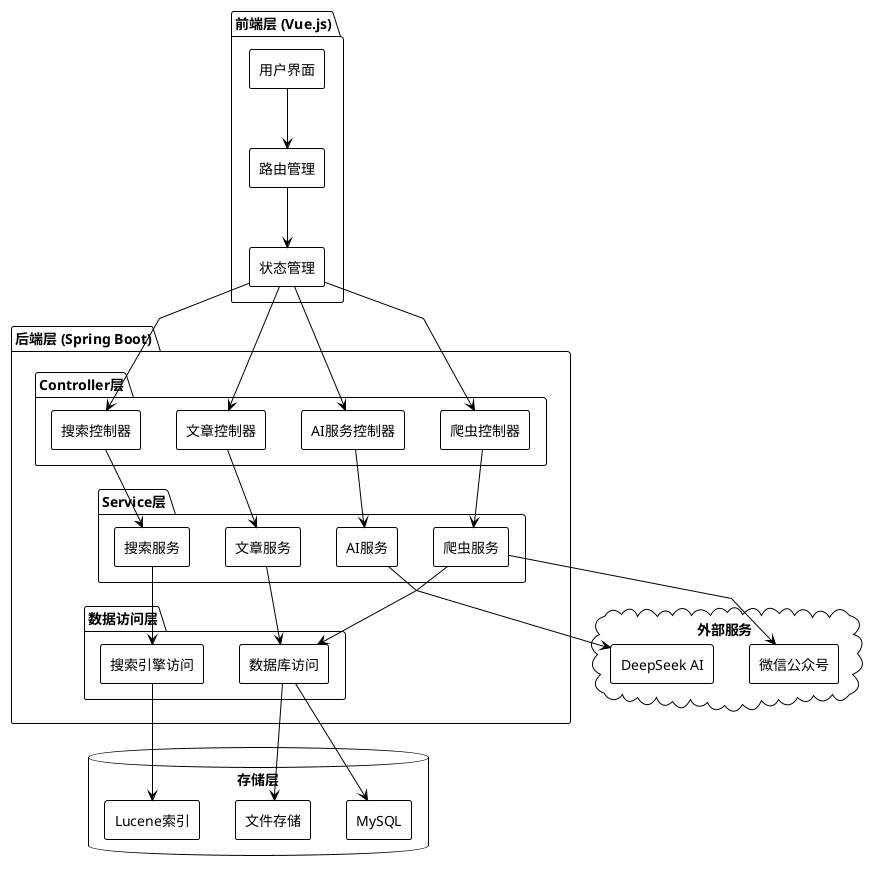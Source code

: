 @startuml 微信公众号文章采集系统架构图

!theme plain
skinparam componentStyle rectangle
top to bottom direction
skinparam linetype polyline

package "前端层 (Vue.js)" {
    [用户界面] as UI
    [路由管理] as Router
    [状态管理] as Store
}

package "后端层 (Spring Boot)" {
    package "Controller层" {
        [文章控制器] as ArticleController
        [爬虫控制器] as CrawlerController
        [搜索控制器] as SearchController
        [AI服务控制器] as AIController
    }
    
    package "Service层" {
        [文章服务] as ArticleService
        [爬虫服务] as CrawlerService
        [搜索服务] as SearchService
        [AI服务] as AIService
    }
    
    package "数据访问层" {
        [数据库访问] as DAO
        [搜索引擎访问] as SearchDAO
    }
}

cloud "外部服务" {
    [DeepSeek AI] as DeepSeek
    [微信公众号] as WeChat
}

database "存储层" {
    [MySQL] as MySQL
    [Lucene索引] as Lucene
    [文件存储] as FileStorage
}

' 前端与后端的交互
UI -[#000000]-> Router
Router -[#000000]-> Store
Store -[#000000]-> ArticleController
Store -[#000000]-> CrawlerController
Store -[#000000]-> SearchController
Store -[#000000]-> AIController

' 控制器与服务层的交互
ArticleController -[#000000]-> ArticleService
CrawlerController -[#000000]-> CrawlerService
SearchController -[#000000]-> SearchService
AIController -[#000000]-> AIService

' 服务层与数据访问层的交互
ArticleService -[#000000]-> DAO
CrawlerService -[#000000]-> DAO
SearchService -[#000000]-> SearchDAO
AIService -[#000000]-> DeepSeek

' 数据访问层与存储层的交互
DAO -[#000000]-> MySQL
SearchDAO -[#000000]-> Lucene
DAO -[#000000]-> FileStorage

' 爬虫服务与外部系统的交互
CrawlerService -[#000000]-> WeChat

@enduml